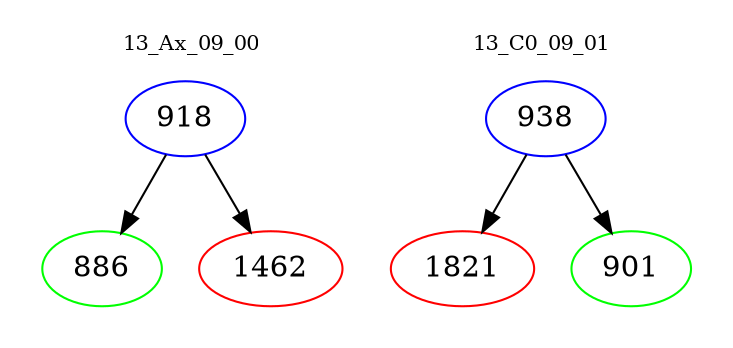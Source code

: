 digraph{
subgraph cluster_0 {
color = white
label = "13_Ax_09_00";
fontsize=10;
T0_918 [label="918", color="blue"]
T0_918 -> T0_886 [color="black"]
T0_886 [label="886", color="green"]
T0_918 -> T0_1462 [color="black"]
T0_1462 [label="1462", color="red"]
}
subgraph cluster_1 {
color = white
label = "13_C0_09_01";
fontsize=10;
T1_938 [label="938", color="blue"]
T1_938 -> T1_1821 [color="black"]
T1_1821 [label="1821", color="red"]
T1_938 -> T1_901 [color="black"]
T1_901 [label="901", color="green"]
}
}
